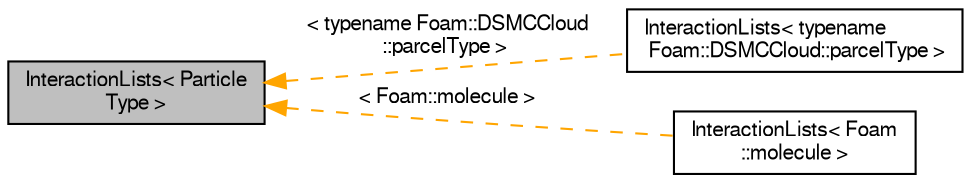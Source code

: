 digraph "InteractionLists&lt; ParticleType &gt;"
{
  bgcolor="transparent";
  edge [fontname="FreeSans",fontsize="10",labelfontname="FreeSans",labelfontsize="10"];
  node [fontname="FreeSans",fontsize="10",shape=record];
  rankdir="LR";
  Node1 [label="InteractionLists\< Particle\lType \>",height=0.2,width=0.4,color="black", fillcolor="grey75", style="filled" fontcolor="black"];
  Node1 -> Node2 [dir="back",color="orange",fontsize="10",style="dashed",label=" \< typename Foam::DSMCCloud\l::parcelType \>" ,fontname="FreeSans"];
  Node2 [label="InteractionLists\< typename\l Foam::DSMCCloud::parcelType \>",height=0.2,width=0.4,color="black",URL="$a01105.html"];
  Node1 -> Node3 [dir="back",color="orange",fontsize="10",style="dashed",label=" \< Foam::molecule \>" ,fontname="FreeSans"];
  Node3 [label="InteractionLists\< Foam\l::molecule \>",height=0.2,width=0.4,color="black",URL="$a01105.html"];
}
